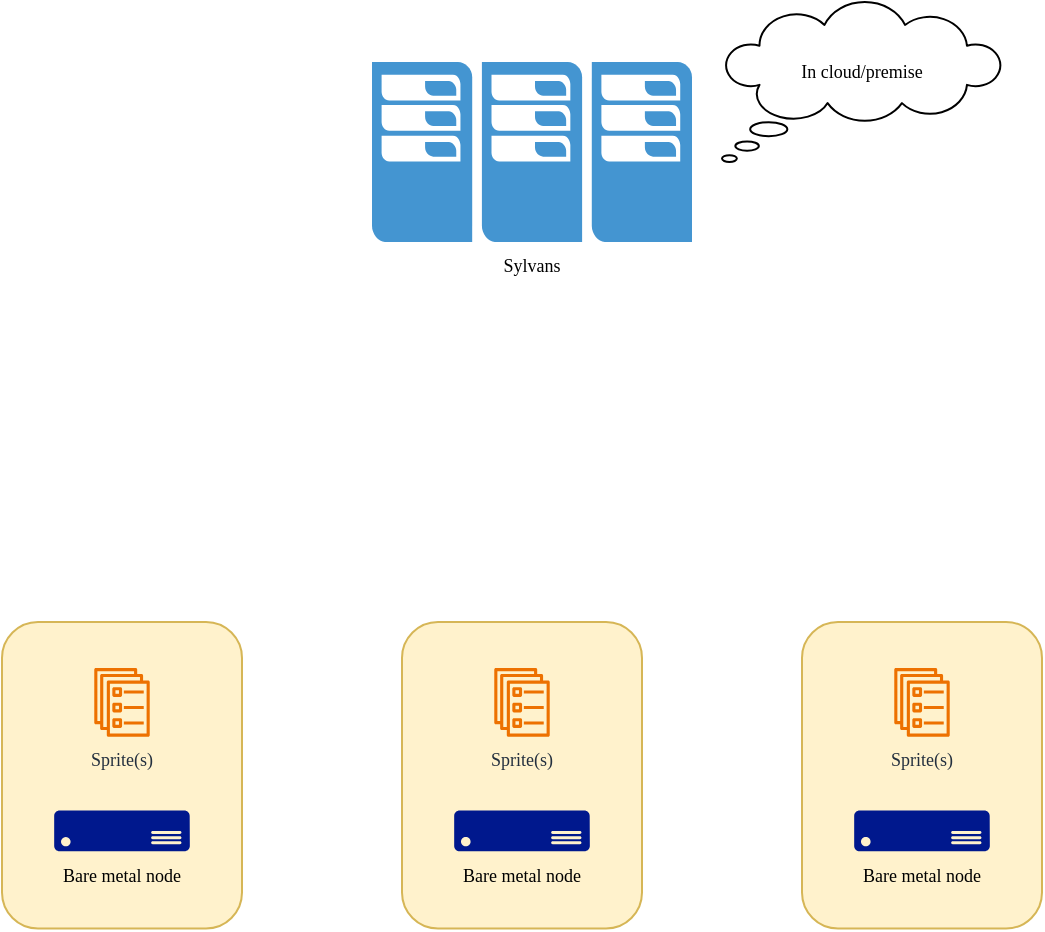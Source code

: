<mxfile version="28.2.1">
  <diagram name="Overall" id="xovJX9cgDdjwenQ59o3J">
    <mxGraphModel dx="871" dy="557" grid="1" gridSize="10" guides="1" tooltips="1" connect="1" arrows="1" fold="1" page="1" pageScale="1" pageWidth="1169" pageHeight="827" math="0" shadow="0">
      <root>
        <mxCell id="0" />
        <mxCell id="1" parent="0" />
        <mxCell id="OWfDD9AzahrzfmDPsGC5-4" value="Sylvans" style="pointerEvents=1;shadow=0;dashed=0;strokeColor=none;fillColor=#4495D1;labelPosition=center;verticalLabelPosition=bottom;verticalAlign=top;align=center;outlineConnect=0;shape=mxgraph.veeam.cluster;fontFamily=Verdana;fontSize=9;fontStyle=0;textShadow=0;whiteSpace=wrap;" vertex="1" parent="1">
          <mxGeometry x="425" y="40" width="160" height="90" as="geometry" />
        </mxCell>
        <mxCell id="OWfDD9AzahrzfmDPsGC5-27" value="" style="group;fontFamily=Verdana;fontSize=9;fontStyle=0;textShadow=0;whiteSpace=wrap;" vertex="1" connectable="0" parent="1">
          <mxGeometry x="240" y="320" width="120" height="153.25" as="geometry" />
        </mxCell>
        <mxCell id="OWfDD9AzahrzfmDPsGC5-7" value="" style="rounded=1;movable=1;resizable=1;rotatable=1;deletable=1;editable=1;locked=0;connectable=1;fontSize=9;shadow=0;glass=0;fillColor=#fff2cc;strokeColor=#d6b656;fontFamily=Verdana;fontStyle=0;textShadow=0;whiteSpace=wrap;" vertex="1" parent="OWfDD9AzahrzfmDPsGC5-27">
          <mxGeometry width="120" height="153.25" as="geometry" />
        </mxCell>
        <mxCell id="OWfDD9AzahrzfmDPsGC5-5" value="Bare metal node" style="sketch=0;aspect=fixed;pointerEvents=1;shadow=0;dashed=0;strokeColor=none;labelPosition=center;verticalLabelPosition=bottom;verticalAlign=top;align=center;fillColor=#00188D;shape=mxgraph.azure.server;movable=1;resizable=1;rotatable=1;deletable=1;editable=1;locked=0;connectable=1;fontSize=9;fontFamily=Verdana;fontStyle=0;textShadow=0;whiteSpace=wrap;" vertex="1" parent="OWfDD9AzahrzfmDPsGC5-27">
          <mxGeometry x="26.091" y="94.308" width="67.822" height="20.347" as="geometry" />
        </mxCell>
        <mxCell id="OWfDD9AzahrzfmDPsGC5-18" value="Sprite(s)" style="sketch=0;outlineConnect=0;fontColor=#232F3E;gradientColor=none;fillColor=#ED7100;strokeColor=none;dashed=0;verticalLabelPosition=bottom;verticalAlign=top;align=center;fontSize=9;fontStyle=0;aspect=fixed;pointerEvents=1;shape=mxgraph.aws4.ecs_service;movable=1;resizable=1;rotatable=1;deletable=1;editable=1;locked=0;connectable=1;fontFamily=Verdana;textShadow=0;whiteSpace=wrap;" vertex="1" parent="OWfDD9AzahrzfmDPsGC5-27">
          <mxGeometry x="46.036" y="23.002" width="27.925" height="34.363" as="geometry" />
        </mxCell>
        <mxCell id="OWfDD9AzahrzfmDPsGC5-28" value="" style="group;fontFamily=Verdana;fontSize=9;fontStyle=0;textShadow=0;whiteSpace=wrap;" vertex="1" connectable="0" parent="1">
          <mxGeometry x="440" y="320" width="120" height="153.25" as="geometry" />
        </mxCell>
        <mxCell id="OWfDD9AzahrzfmDPsGC5-29" value="" style="rounded=1;movable=1;resizable=1;rotatable=1;deletable=1;editable=1;locked=0;connectable=1;fontSize=9;shadow=0;glass=0;fillColor=#fff2cc;strokeColor=#d6b656;fontFamily=Verdana;fontStyle=0;textShadow=0;whiteSpace=wrap;" vertex="1" parent="OWfDD9AzahrzfmDPsGC5-28">
          <mxGeometry width="120" height="153.25" as="geometry" />
        </mxCell>
        <mxCell id="OWfDD9AzahrzfmDPsGC5-30" value="Bare metal node" style="sketch=0;aspect=fixed;pointerEvents=1;shadow=0;dashed=0;strokeColor=none;labelPosition=center;verticalLabelPosition=bottom;verticalAlign=top;align=center;fillColor=#00188D;shape=mxgraph.azure.server;movable=1;resizable=1;rotatable=1;deletable=1;editable=1;locked=0;connectable=1;fontSize=9;fontFamily=Verdana;fontStyle=0;textShadow=0;whiteSpace=wrap;" vertex="1" parent="OWfDD9AzahrzfmDPsGC5-28">
          <mxGeometry x="26.091" y="94.308" width="67.822" height="20.347" as="geometry" />
        </mxCell>
        <mxCell id="OWfDD9AzahrzfmDPsGC5-31" value="Sprite(s)" style="sketch=0;outlineConnect=0;fontColor=#232F3E;gradientColor=none;fillColor=#ED7100;strokeColor=none;dashed=0;verticalLabelPosition=bottom;verticalAlign=top;align=center;fontSize=9;fontStyle=0;aspect=fixed;pointerEvents=1;shape=mxgraph.aws4.ecs_service;movable=1;resizable=1;rotatable=1;deletable=1;editable=1;locked=0;connectable=1;fontFamily=Verdana;textShadow=0;whiteSpace=wrap;" vertex="1" parent="OWfDD9AzahrzfmDPsGC5-28">
          <mxGeometry x="46.036" y="23.002" width="27.925" height="34.363" as="geometry" />
        </mxCell>
        <mxCell id="OWfDD9AzahrzfmDPsGC5-32" value="" style="group;fontFamily=Verdana;fontSize=9;fontStyle=0;textShadow=0;whiteSpace=wrap;" vertex="1" connectable="0" parent="1">
          <mxGeometry x="640" y="320" width="120" height="153.25" as="geometry" />
        </mxCell>
        <mxCell id="OWfDD9AzahrzfmDPsGC5-33" value="" style="rounded=1;movable=1;resizable=1;rotatable=1;deletable=1;editable=1;locked=0;connectable=1;fontSize=9;shadow=0;glass=0;fillColor=#fff2cc;strokeColor=#d6b656;fontFamily=Verdana;fontStyle=0;textShadow=0;whiteSpace=wrap;" vertex="1" parent="OWfDD9AzahrzfmDPsGC5-32">
          <mxGeometry width="120" height="153.25" as="geometry" />
        </mxCell>
        <mxCell id="OWfDD9AzahrzfmDPsGC5-34" value="Bare metal node" style="sketch=0;aspect=fixed;pointerEvents=1;shadow=0;dashed=0;strokeColor=none;labelPosition=center;verticalLabelPosition=bottom;verticalAlign=top;align=center;fillColor=#00188D;shape=mxgraph.azure.server;movable=1;resizable=1;rotatable=1;deletable=1;editable=1;locked=0;connectable=1;fontSize=9;fontFamily=Verdana;fontStyle=0;textShadow=0;whiteSpace=wrap;" vertex="1" parent="OWfDD9AzahrzfmDPsGC5-32">
          <mxGeometry x="26.091" y="94.308" width="67.822" height="20.347" as="geometry" />
        </mxCell>
        <mxCell id="OWfDD9AzahrzfmDPsGC5-35" value="Sprite(s)" style="sketch=0;outlineConnect=0;fontColor=#232F3E;gradientColor=none;fillColor=#ED7100;strokeColor=none;dashed=0;verticalLabelPosition=bottom;verticalAlign=top;align=center;fontSize=9;fontStyle=0;aspect=fixed;pointerEvents=1;shape=mxgraph.aws4.ecs_service;movable=1;resizable=1;rotatable=1;deletable=1;editable=1;locked=0;connectable=1;fontFamily=Verdana;textShadow=0;whiteSpace=wrap;" vertex="1" parent="OWfDD9AzahrzfmDPsGC5-32">
          <mxGeometry x="46.036" y="23.002" width="27.925" height="34.363" as="geometry" />
        </mxCell>
        <mxCell id="OWfDD9AzahrzfmDPsGC5-38" value="" style="group;fontFamily=Verdana;fontSize=9;fontStyle=0;textShadow=0;whiteSpace=wrap;" vertex="1" connectable="0" parent="1">
          <mxGeometry x="600" y="10" width="140" height="80" as="geometry" />
        </mxCell>
        <mxCell id="OWfDD9AzahrzfmDPsGC5-36" value="" style="shape=mxgraph.basic.cloud_callout;fontSize=9;fontFamily=Verdana;fontStyle=0;textShadow=0;whiteSpace=wrap;" vertex="1" parent="OWfDD9AzahrzfmDPsGC5-38">
          <mxGeometry width="140" height="80" as="geometry" />
        </mxCell>
        <mxCell id="OWfDD9AzahrzfmDPsGC5-37" value="In cloud/premise" style="text;align=center;verticalAlign=middle;rounded=0;fontSize=9;fontFamily=Verdana;fontStyle=0;textShadow=0;whiteSpace=wrap;" vertex="1" parent="OWfDD9AzahrzfmDPsGC5-38">
          <mxGeometry x="15" y="20" width="110" height="30" as="geometry" />
        </mxCell>
      </root>
    </mxGraphModel>
  </diagram>
</mxfile>

